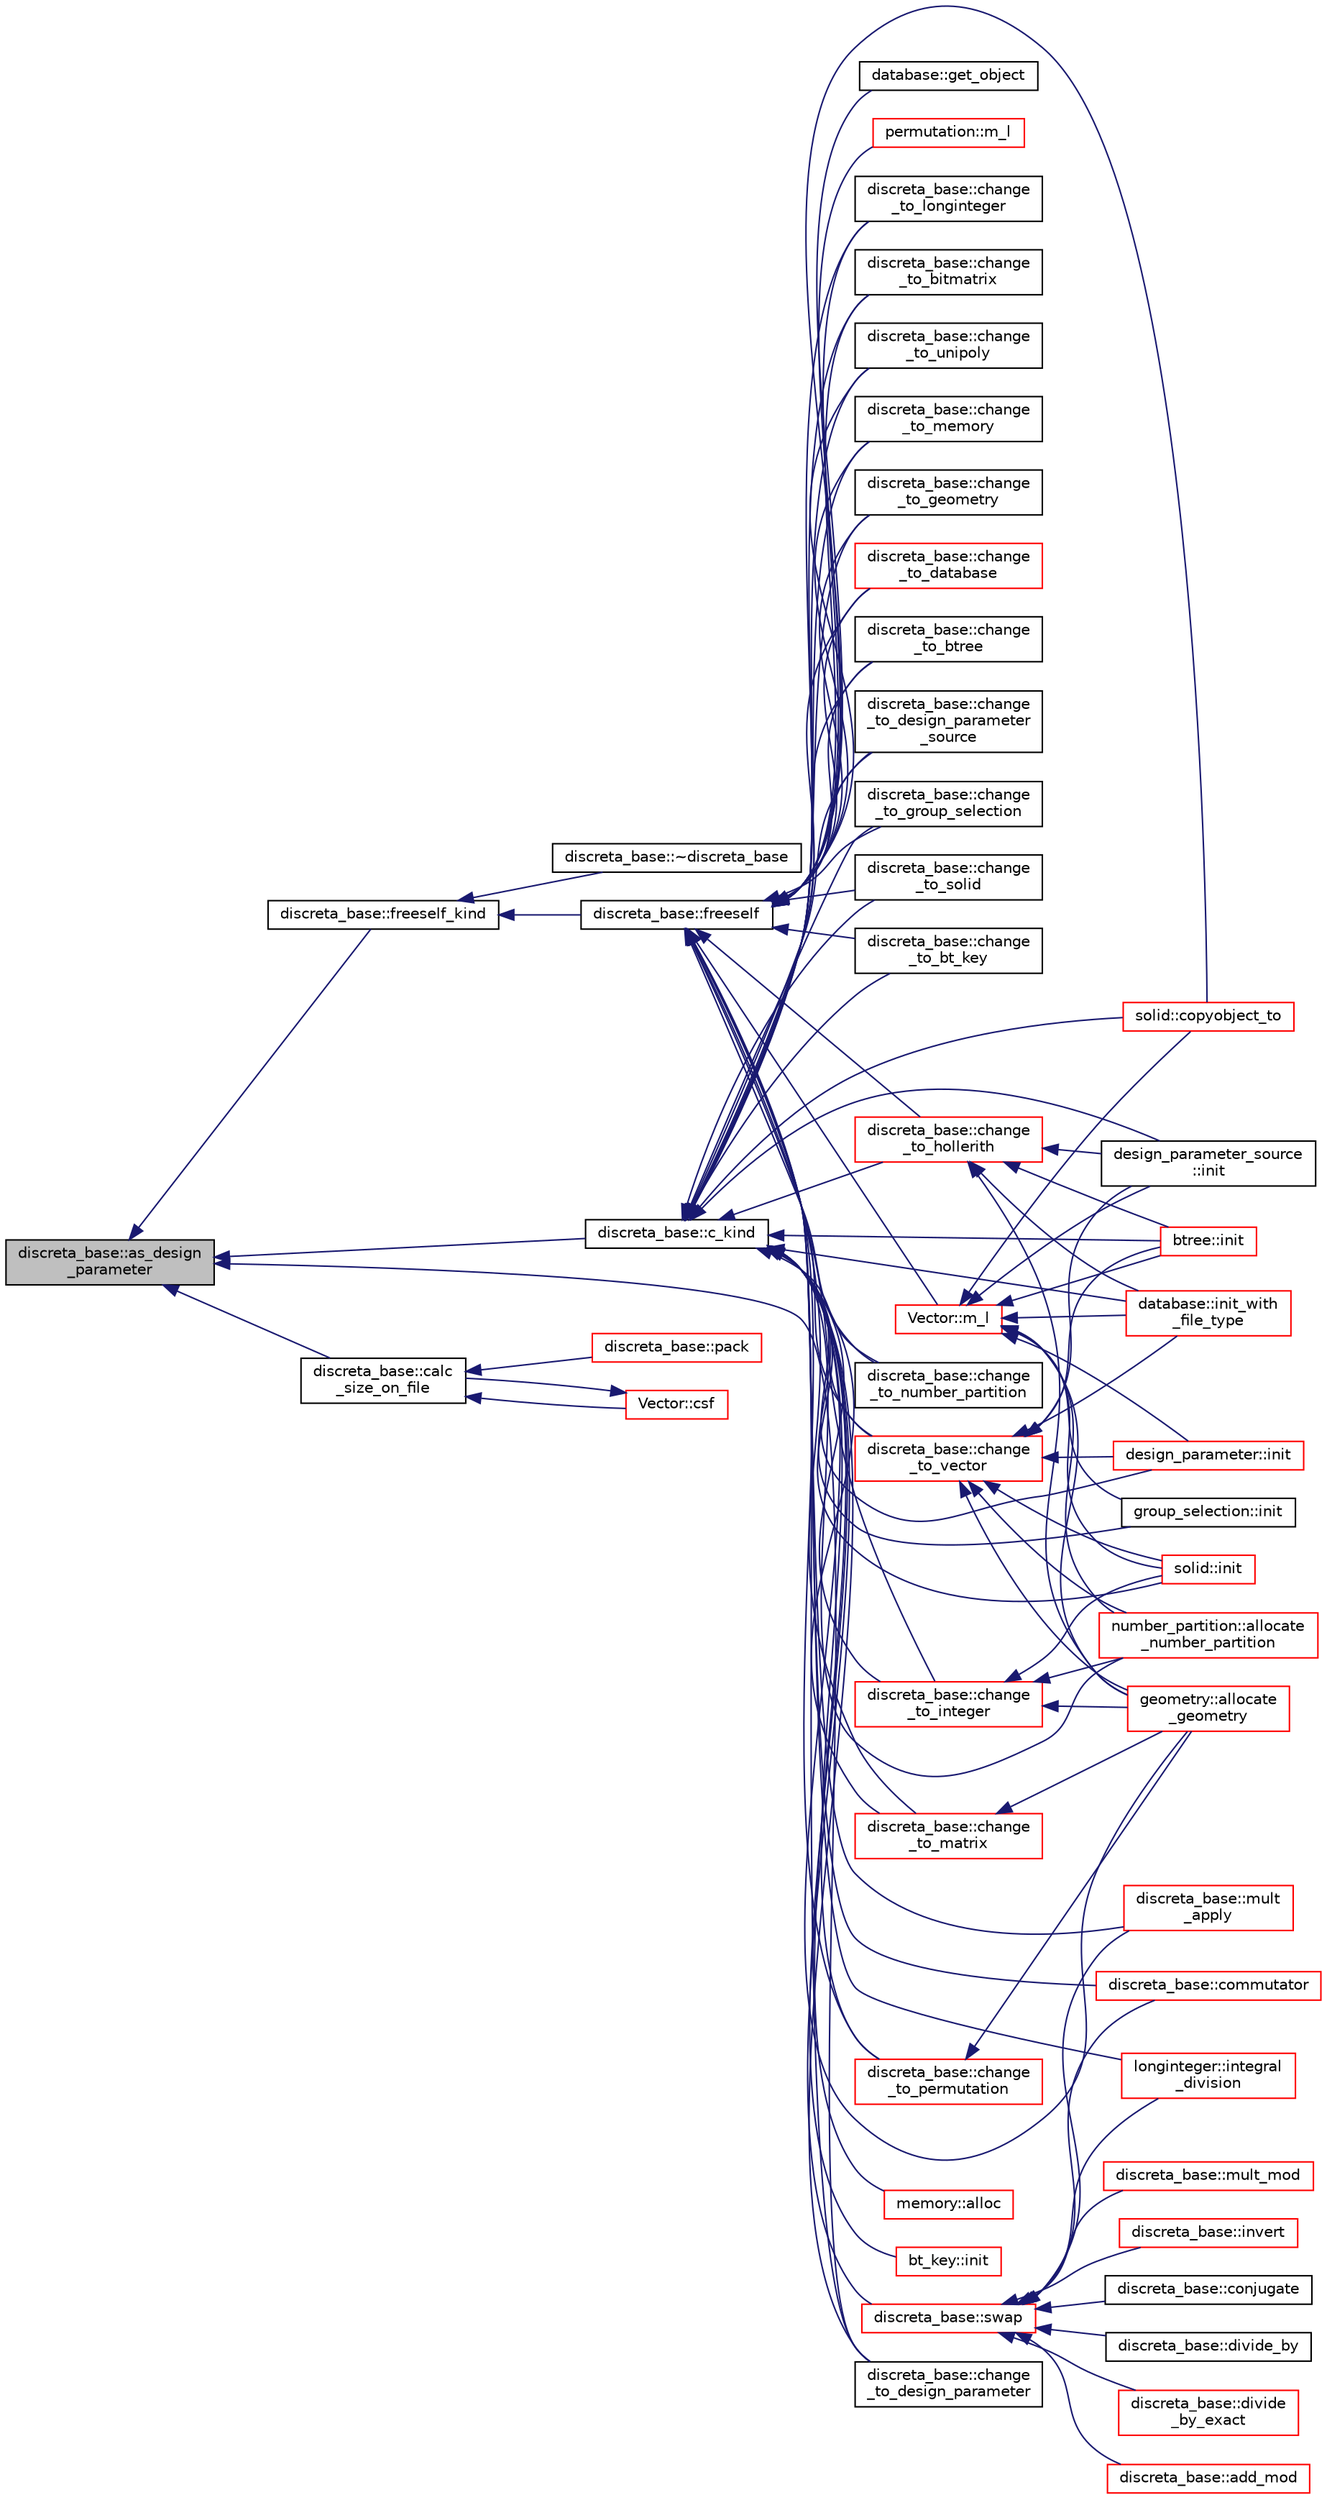 digraph "discreta_base::as_design_parameter"
{
  edge [fontname="Helvetica",fontsize="10",labelfontname="Helvetica",labelfontsize="10"];
  node [fontname="Helvetica",fontsize="10",shape=record];
  rankdir="LR";
  Node2055 [label="discreta_base::as_design\l_parameter",height=0.2,width=0.4,color="black", fillcolor="grey75", style="filled", fontcolor="black"];
  Node2055 -> Node2056 [dir="back",color="midnightblue",fontsize="10",style="solid",fontname="Helvetica"];
  Node2056 [label="discreta_base::freeself_kind",height=0.2,width=0.4,color="black", fillcolor="white", style="filled",URL="$d7/d71/classdiscreta__base.html#a63a23ada2165b3838fab719ed458cec8"];
  Node2056 -> Node2057 [dir="back",color="midnightblue",fontsize="10",style="solid",fontname="Helvetica"];
  Node2057 [label="discreta_base::~discreta_base",height=0.2,width=0.4,color="black", fillcolor="white", style="filled",URL="$d7/d71/classdiscreta__base.html#a14df6915d3622e941d8bd541a6818d0e"];
  Node2056 -> Node2058 [dir="back",color="midnightblue",fontsize="10",style="solid",fontname="Helvetica"];
  Node2058 [label="discreta_base::freeself",height=0.2,width=0.4,color="black", fillcolor="white", style="filled",URL="$d7/d71/classdiscreta__base.html#a9a3c9501a562293b5667c11b9174d6e5"];
  Node2058 -> Node2059 [dir="back",color="midnightblue",fontsize="10",style="solid",fontname="Helvetica"];
  Node2059 [label="discreta_base::mult\l_apply",height=0.2,width=0.4,color="red", fillcolor="white", style="filled",URL="$d7/d71/classdiscreta__base.html#a301b8d0527d3a60ba410bba87446f490"];
  Node2058 -> Node2062 [dir="back",color="midnightblue",fontsize="10",style="solid",fontname="Helvetica"];
  Node2062 [label="discreta_base::commutator",height=0.2,width=0.4,color="red", fillcolor="white", style="filled",URL="$d7/d71/classdiscreta__base.html#a1d0bb4144e3eb15aaf877a0cea656c00"];
  Node2058 -> Node2064 [dir="back",color="midnightblue",fontsize="10",style="solid",fontname="Helvetica"];
  Node2064 [label="database::get_object",height=0.2,width=0.4,color="black", fillcolor="white", style="filled",URL="$db/d72/classdatabase.html#af183761e73fedbd560d9545a36060efc"];
  Node2058 -> Node2065 [dir="back",color="midnightblue",fontsize="10",style="solid",fontname="Helvetica"];
  Node2065 [label="discreta_base::change\l_to_integer",height=0.2,width=0.4,color="red", fillcolor="white", style="filled",URL="$d7/d71/classdiscreta__base.html#a58a5a5bd8f8e6f2dd7b4483b66dc7bb9"];
  Node2065 -> Node2215 [dir="back",color="midnightblue",fontsize="10",style="solid",fontname="Helvetica"];
  Node2215 [label="geometry::allocate\l_geometry",height=0.2,width=0.4,color="red", fillcolor="white", style="filled",URL="$da/d44/classgeometry.html#a243e84ff38207957ad5976020c19a033"];
  Node2065 -> Node2326 [dir="back",color="midnightblue",fontsize="10",style="solid",fontname="Helvetica"];
  Node2326 [label="number_partition::allocate\l_number_partition",height=0.2,width=0.4,color="red", fillcolor="white", style="filled",URL="$df/d50/classnumber__partition.html#a3c5649dc95f5ca53df4b0c58de6c1dc5"];
  Node2065 -> Node2327 [dir="back",color="midnightblue",fontsize="10",style="solid",fontname="Helvetica"];
  Node2327 [label="solid::init",height=0.2,width=0.4,color="red", fillcolor="white", style="filled",URL="$d8/def/classsolid.html#afc711954316958b35630fbc8542bcd05"];
  Node2058 -> Node2329 [dir="back",color="midnightblue",fontsize="10",style="solid",fontname="Helvetica"];
  Node2329 [label="discreta_base::change\l_to_longinteger",height=0.2,width=0.4,color="black", fillcolor="white", style="filled",URL="$d7/d71/classdiscreta__base.html#aa65b4b95b89b1df5ff8e0ef944e598a9"];
  Node2058 -> Node2330 [dir="back",color="midnightblue",fontsize="10",style="solid",fontname="Helvetica"];
  Node2330 [label="discreta_base::change\l_to_vector",height=0.2,width=0.4,color="red", fillcolor="white", style="filled",URL="$d7/d71/classdiscreta__base.html#a66186d19c55ad54af11e2a040a763c38"];
  Node2330 -> Node2288 [dir="back",color="midnightblue",fontsize="10",style="solid",fontname="Helvetica"];
  Node2288 [label="btree::init",height=0.2,width=0.4,color="red", fillcolor="white", style="filled",URL="$dd/db0/classbtree.html#a3c88706e9886f1f9bc142b511aeab642"];
  Node2330 -> Node2331 [dir="back",color="midnightblue",fontsize="10",style="solid",fontname="Helvetica"];
  Node2331 [label="database::init_with\l_file_type",height=0.2,width=0.4,color="red", fillcolor="white", style="filled",URL="$db/d72/classdatabase.html#a3b7a27f69a64812a6bfd765158d62476"];
  Node2330 -> Node2087 [dir="back",color="midnightblue",fontsize="10",style="solid",fontname="Helvetica"];
  Node2087 [label="design_parameter::init",height=0.2,width=0.4,color="red", fillcolor="white", style="filled",URL="$da/d94/classdesign__parameter.html#af77829be8d9058a84169c36143307b5d"];
  Node2330 -> Node2289 [dir="back",color="midnightblue",fontsize="10",style="solid",fontname="Helvetica"];
  Node2289 [label="design_parameter_source\l::init",height=0.2,width=0.4,color="black", fillcolor="white", style="filled",URL="$df/d4b/classdesign__parameter__source.html#afccf1773adfffec18fd96efaec208b93"];
  Node2330 -> Node2215 [dir="back",color="midnightblue",fontsize="10",style="solid",fontname="Helvetica"];
  Node2330 -> Node2326 [dir="back",color="midnightblue",fontsize="10",style="solid",fontname="Helvetica"];
  Node2330 -> Node2327 [dir="back",color="midnightblue",fontsize="10",style="solid",fontname="Helvetica"];
  Node2058 -> Node2333 [dir="back",color="midnightblue",fontsize="10",style="solid",fontname="Helvetica"];
  Node2333 [label="discreta_base::change\l_to_permutation",height=0.2,width=0.4,color="red", fillcolor="white", style="filled",URL="$d7/d71/classdiscreta__base.html#a38e11ff129ddc29d67b54520e9a0a538"];
  Node2333 -> Node2215 [dir="back",color="midnightblue",fontsize="10",style="solid",fontname="Helvetica"];
  Node2058 -> Node2336 [dir="back",color="midnightblue",fontsize="10",style="solid",fontname="Helvetica"];
  Node2336 [label="discreta_base::change\l_to_number_partition",height=0.2,width=0.4,color="black", fillcolor="white", style="filled",URL="$d7/d71/classdiscreta__base.html#a15be55441d3768c506bf9faabeef9b5b"];
  Node2058 -> Node2337 [dir="back",color="midnightblue",fontsize="10",style="solid",fontname="Helvetica"];
  Node2337 [label="discreta_base::change\l_to_matrix",height=0.2,width=0.4,color="red", fillcolor="white", style="filled",URL="$d7/d71/classdiscreta__base.html#a51f1aaa0764c4161c0dbd981091ca5cb"];
  Node2337 -> Node2215 [dir="back",color="midnightblue",fontsize="10",style="solid",fontname="Helvetica"];
  Node2058 -> Node2339 [dir="back",color="midnightblue",fontsize="10",style="solid",fontname="Helvetica"];
  Node2339 [label="discreta_base::change\l_to_bitmatrix",height=0.2,width=0.4,color="black", fillcolor="white", style="filled",URL="$d7/d71/classdiscreta__base.html#adcb7fdf185f23731b42c96488599919e"];
  Node2058 -> Node2340 [dir="back",color="midnightblue",fontsize="10",style="solid",fontname="Helvetica"];
  Node2340 [label="discreta_base::change\l_to_unipoly",height=0.2,width=0.4,color="black", fillcolor="white", style="filled",URL="$d7/d71/classdiscreta__base.html#a436a1d89a0e7a13ba1ad0ff5813c03ed"];
  Node2058 -> Node2341 [dir="back",color="midnightblue",fontsize="10",style="solid",fontname="Helvetica"];
  Node2341 [label="discreta_base::change\l_to_memory",height=0.2,width=0.4,color="black", fillcolor="white", style="filled",URL="$d7/d71/classdiscreta__base.html#a21a76b868e94f17a6579997f0a50a006"];
  Node2058 -> Node2342 [dir="back",color="midnightblue",fontsize="10",style="solid",fontname="Helvetica"];
  Node2342 [label="discreta_base::change\l_to_geometry",height=0.2,width=0.4,color="black", fillcolor="white", style="filled",URL="$d7/d71/classdiscreta__base.html#a5a3efbeeb01c41259b91ed2d87bfcbb2"];
  Node2058 -> Node2343 [dir="back",color="midnightblue",fontsize="10",style="solid",fontname="Helvetica"];
  Node2343 [label="discreta_base::change\l_to_hollerith",height=0.2,width=0.4,color="red", fillcolor="white", style="filled",URL="$d7/d71/classdiscreta__base.html#a10f410adc814d4568e3b0f84550c4ca1"];
  Node2343 -> Node2288 [dir="back",color="midnightblue",fontsize="10",style="solid",fontname="Helvetica"];
  Node2343 -> Node2331 [dir="back",color="midnightblue",fontsize="10",style="solid",fontname="Helvetica"];
  Node2343 -> Node2289 [dir="back",color="midnightblue",fontsize="10",style="solid",fontname="Helvetica"];
  Node2343 -> Node2215 [dir="back",color="midnightblue",fontsize="10",style="solid",fontname="Helvetica"];
  Node2058 -> Node2344 [dir="back",color="midnightblue",fontsize="10",style="solid",fontname="Helvetica"];
  Node2344 [label="discreta_base::change\l_to_group_selection",height=0.2,width=0.4,color="black", fillcolor="white", style="filled",URL="$d7/d71/classdiscreta__base.html#a6b269515e796a08da4db719ae2dbdca9"];
  Node2058 -> Node2345 [dir="back",color="midnightblue",fontsize="10",style="solid",fontname="Helvetica"];
  Node2345 [label="discreta_base::change\l_to_solid",height=0.2,width=0.4,color="black", fillcolor="white", style="filled",URL="$d7/d71/classdiscreta__base.html#adb0b11a85434f969b3895cb46b67e8c2"];
  Node2058 -> Node2346 [dir="back",color="midnightblue",fontsize="10",style="solid",fontname="Helvetica"];
  Node2346 [label="discreta_base::change\l_to_bt_key",height=0.2,width=0.4,color="black", fillcolor="white", style="filled",URL="$d7/d71/classdiscreta__base.html#af08930510236fe08941bb5c1e4768fe9"];
  Node2058 -> Node2347 [dir="back",color="midnightblue",fontsize="10",style="solid",fontname="Helvetica"];
  Node2347 [label="discreta_base::change\l_to_database",height=0.2,width=0.4,color="red", fillcolor="white", style="filled",URL="$d7/d71/classdiscreta__base.html#a9187fb1e0526e3d327b78bb19475ae40"];
  Node2058 -> Node2348 [dir="back",color="midnightblue",fontsize="10",style="solid",fontname="Helvetica"];
  Node2348 [label="discreta_base::change\l_to_btree",height=0.2,width=0.4,color="black", fillcolor="white", style="filled",URL="$d7/d71/classdiscreta__base.html#a75c8608cf54191c17ee48817cc4dda17"];
  Node2058 -> Node2349 [dir="back",color="midnightblue",fontsize="10",style="solid",fontname="Helvetica"];
  Node2349 [label="discreta_base::change\l_to_design_parameter\l_source",height=0.2,width=0.4,color="black", fillcolor="white", style="filled",URL="$d7/d71/classdiscreta__base.html#adef7252719a3b1b5261d6bc6c44dbda4"];
  Node2058 -> Node2350 [dir="back",color="midnightblue",fontsize="10",style="solid",fontname="Helvetica"];
  Node2350 [label="discreta_base::change\l_to_design_parameter",height=0.2,width=0.4,color="black", fillcolor="white", style="filled",URL="$d7/d71/classdiscreta__base.html#ab207ed39acee5f447708dc9fcfd29e0a"];
  Node2058 -> Node2351 [dir="back",color="midnightblue",fontsize="10",style="solid",fontname="Helvetica"];
  Node2351 [label="longinteger::integral\l_division",height=0.2,width=0.4,color="red", fillcolor="white", style="filled",URL="$d3/d71/classlonginteger.html#a692f761cfc91770ca40ab5c2df4bd358"];
  Node2058 -> Node2356 [dir="back",color="midnightblue",fontsize="10",style="solid",fontname="Helvetica"];
  Node2356 [label="permutation::m_l",height=0.2,width=0.4,color="red", fillcolor="white", style="filled",URL="$d0/d08/classpermutation.html#a9cf73421f89b2c24cf2d08f002752030"];
  Node2058 -> Node2364 [dir="back",color="midnightblue",fontsize="10",style="solid",fontname="Helvetica"];
  Node2364 [label="solid::copyobject_to",height=0.2,width=0.4,color="red", fillcolor="white", style="filled",URL="$d8/def/classsolid.html#a7f35a904885ef626d1a74663fe2cad62"];
  Node2058 -> Node2366 [dir="back",color="midnightblue",fontsize="10",style="solid",fontname="Helvetica"];
  Node2366 [label="Vector::m_l",height=0.2,width=0.4,color="red", fillcolor="white", style="filled",URL="$d5/db2/class_vector.html#a00f5520c2a6b4f5282a1a8bcf8ea74eb"];
  Node2366 -> Node2288 [dir="back",color="midnightblue",fontsize="10",style="solid",fontname="Helvetica"];
  Node2366 -> Node2331 [dir="back",color="midnightblue",fontsize="10",style="solid",fontname="Helvetica"];
  Node2366 -> Node2087 [dir="back",color="midnightblue",fontsize="10",style="solid",fontname="Helvetica"];
  Node2366 -> Node2289 [dir="back",color="midnightblue",fontsize="10",style="solid",fontname="Helvetica"];
  Node2366 -> Node2215 [dir="back",color="midnightblue",fontsize="10",style="solid",fontname="Helvetica"];
  Node2366 -> Node2368 [dir="back",color="midnightblue",fontsize="10",style="solid",fontname="Helvetica"];
  Node2368 [label="group_selection::init",height=0.2,width=0.4,color="black", fillcolor="white", style="filled",URL="$d6/db0/classgroup__selection.html#ad12ab2226024716902e4a85c4772732b"];
  Node2366 -> Node2326 [dir="back",color="midnightblue",fontsize="10",style="solid",fontname="Helvetica"];
  Node2366 -> Node2327 [dir="back",color="midnightblue",fontsize="10",style="solid",fontname="Helvetica"];
  Node2366 -> Node2364 [dir="back",color="midnightblue",fontsize="10",style="solid",fontname="Helvetica"];
  Node2055 -> Node2424 [dir="back",color="midnightblue",fontsize="10",style="solid",fontname="Helvetica"];
  Node2424 [label="discreta_base::c_kind",height=0.2,width=0.4,color="black", fillcolor="white", style="filled",URL="$d7/d71/classdiscreta__base.html#adc2ff61589c2d083688e7a43f333cb62"];
  Node2424 -> Node2425 [dir="back",color="midnightblue",fontsize="10",style="solid",fontname="Helvetica"];
  Node2425 [label="discreta_base::swap",height=0.2,width=0.4,color="red", fillcolor="white", style="filled",URL="$d7/d71/classdiscreta__base.html#a2e8acbb9d3476675dac5b6a583b0293e"];
  Node2425 -> Node2426 [dir="back",color="midnightblue",fontsize="10",style="solid",fontname="Helvetica"];
  Node2426 [label="discreta_base::mult_mod",height=0.2,width=0.4,color="red", fillcolor="white", style="filled",URL="$d7/d71/classdiscreta__base.html#a01f00cf6c9f4a8d6209636de98e05c30"];
  Node2425 -> Node2431 [dir="back",color="midnightblue",fontsize="10",style="solid",fontname="Helvetica"];
  Node2431 [label="discreta_base::invert",height=0.2,width=0.4,color="red", fillcolor="white", style="filled",URL="$d7/d71/classdiscreta__base.html#a3c415a064ce76e183f000912875dea74"];
  Node2425 -> Node2059 [dir="back",color="midnightblue",fontsize="10",style="solid",fontname="Helvetica"];
  Node2425 -> Node2062 [dir="back",color="midnightblue",fontsize="10",style="solid",fontname="Helvetica"];
  Node2425 -> Node2446 [dir="back",color="midnightblue",fontsize="10",style="solid",fontname="Helvetica"];
  Node2446 [label="discreta_base::conjugate",height=0.2,width=0.4,color="black", fillcolor="white", style="filled",URL="$d7/d71/classdiscreta__base.html#a463f1481dd1a3ab42deb6162e25ba725"];
  Node2425 -> Node2447 [dir="back",color="midnightblue",fontsize="10",style="solid",fontname="Helvetica"];
  Node2447 [label="discreta_base::divide_by",height=0.2,width=0.4,color="black", fillcolor="white", style="filled",URL="$d7/d71/classdiscreta__base.html#aa3f9d43fab5e6240202fbd7c1f5e3e74"];
  Node2425 -> Node2448 [dir="back",color="midnightblue",fontsize="10",style="solid",fontname="Helvetica"];
  Node2448 [label="discreta_base::divide\l_by_exact",height=0.2,width=0.4,color="red", fillcolor="white", style="filled",URL="$d7/d71/classdiscreta__base.html#a14ea31dd075b20644457db08319389ef"];
  Node2425 -> Node2454 [dir="back",color="midnightblue",fontsize="10",style="solid",fontname="Helvetica"];
  Node2454 [label="discreta_base::add_mod",height=0.2,width=0.4,color="red", fillcolor="white", style="filled",URL="$d7/d71/classdiscreta__base.html#aa8864b3f228cad737b2f3ff469bd8f63"];
  Node2425 -> Node2351 [dir="back",color="midnightblue",fontsize="10",style="solid",fontname="Helvetica"];
  Node2424 -> Node2246 [dir="back",color="midnightblue",fontsize="10",style="solid",fontname="Helvetica"];
  Node2246 [label="bt_key::init",height=0.2,width=0.4,color="red", fillcolor="white", style="filled",URL="$d1/de5/classbt__key.html#ae6b27c89a5f6dec6a7a19583a4b112a8"];
  Node2424 -> Node2288 [dir="back",color="midnightblue",fontsize="10",style="solid",fontname="Helvetica"];
  Node2424 -> Node2331 [dir="back",color="midnightblue",fontsize="10",style="solid",fontname="Helvetica"];
  Node2424 -> Node2087 [dir="back",color="midnightblue",fontsize="10",style="solid",fontname="Helvetica"];
  Node2424 -> Node2289 [dir="back",color="midnightblue",fontsize="10",style="solid",fontname="Helvetica"];
  Node2424 -> Node2065 [dir="back",color="midnightblue",fontsize="10",style="solid",fontname="Helvetica"];
  Node2424 -> Node2329 [dir="back",color="midnightblue",fontsize="10",style="solid",fontname="Helvetica"];
  Node2424 -> Node2330 [dir="back",color="midnightblue",fontsize="10",style="solid",fontname="Helvetica"];
  Node2424 -> Node2333 [dir="back",color="midnightblue",fontsize="10",style="solid",fontname="Helvetica"];
  Node2424 -> Node2336 [dir="back",color="midnightblue",fontsize="10",style="solid",fontname="Helvetica"];
  Node2424 -> Node2337 [dir="back",color="midnightblue",fontsize="10",style="solid",fontname="Helvetica"];
  Node2424 -> Node2339 [dir="back",color="midnightblue",fontsize="10",style="solid",fontname="Helvetica"];
  Node2424 -> Node2340 [dir="back",color="midnightblue",fontsize="10",style="solid",fontname="Helvetica"];
  Node2424 -> Node2341 [dir="back",color="midnightblue",fontsize="10",style="solid",fontname="Helvetica"];
  Node2424 -> Node2342 [dir="back",color="midnightblue",fontsize="10",style="solid",fontname="Helvetica"];
  Node2424 -> Node2343 [dir="back",color="midnightblue",fontsize="10",style="solid",fontname="Helvetica"];
  Node2424 -> Node2344 [dir="back",color="midnightblue",fontsize="10",style="solid",fontname="Helvetica"];
  Node2424 -> Node2345 [dir="back",color="midnightblue",fontsize="10",style="solid",fontname="Helvetica"];
  Node2424 -> Node2346 [dir="back",color="midnightblue",fontsize="10",style="solid",fontname="Helvetica"];
  Node2424 -> Node2347 [dir="back",color="midnightblue",fontsize="10",style="solid",fontname="Helvetica"];
  Node2424 -> Node2348 [dir="back",color="midnightblue",fontsize="10",style="solid",fontname="Helvetica"];
  Node2424 -> Node2349 [dir="back",color="midnightblue",fontsize="10",style="solid",fontname="Helvetica"];
  Node2424 -> Node2350 [dir="back",color="midnightblue",fontsize="10",style="solid",fontname="Helvetica"];
  Node2424 -> Node2215 [dir="back",color="midnightblue",fontsize="10",style="solid",fontname="Helvetica"];
  Node2424 -> Node2368 [dir="back",color="midnightblue",fontsize="10",style="solid",fontname="Helvetica"];
  Node2424 -> Node2498 [dir="back",color="midnightblue",fontsize="10",style="solid",fontname="Helvetica"];
  Node2498 [label="memory::alloc",height=0.2,width=0.4,color="red", fillcolor="white", style="filled",URL="$d8/d99/classmemory.html#a44ac20be537668e94b5d42e6a6c74b6f"];
  Node2424 -> Node2326 [dir="back",color="midnightblue",fontsize="10",style="solid",fontname="Helvetica"];
  Node2424 -> Node2327 [dir="back",color="midnightblue",fontsize="10",style="solid",fontname="Helvetica"];
  Node2424 -> Node2364 [dir="back",color="midnightblue",fontsize="10",style="solid",fontname="Helvetica"];
  Node2055 -> Node2506 [dir="back",color="midnightblue",fontsize="10",style="solid",fontname="Helvetica"];
  Node2506 [label="discreta_base::calc\l_size_on_file",height=0.2,width=0.4,color="black", fillcolor="white", style="filled",URL="$d7/d71/classdiscreta__base.html#ae342640849a0b5bd6096b8e29c7145ff"];
  Node2506 -> Node2507 [dir="back",color="midnightblue",fontsize="10",style="solid",fontname="Helvetica"];
  Node2507 [label="discreta_base::pack",height=0.2,width=0.4,color="red", fillcolor="white", style="filled",URL="$d7/d71/classdiscreta__base.html#aca663109cfebec3214b8f55a1234b3a1"];
  Node2506 -> Node2512 [dir="back",color="midnightblue",fontsize="10",style="solid",fontname="Helvetica"];
  Node2512 [label="Vector::csf",height=0.2,width=0.4,color="red", fillcolor="white", style="filled",URL="$d5/db2/class_vector.html#a7bbfe1d599a93f58b2150a026a27b0f4"];
  Node2512 -> Node2506 [dir="back",color="midnightblue",fontsize="10",style="solid",fontname="Helvetica"];
  Node2055 -> Node2350 [dir="back",color="midnightblue",fontsize="10",style="solid",fontname="Helvetica"];
}
